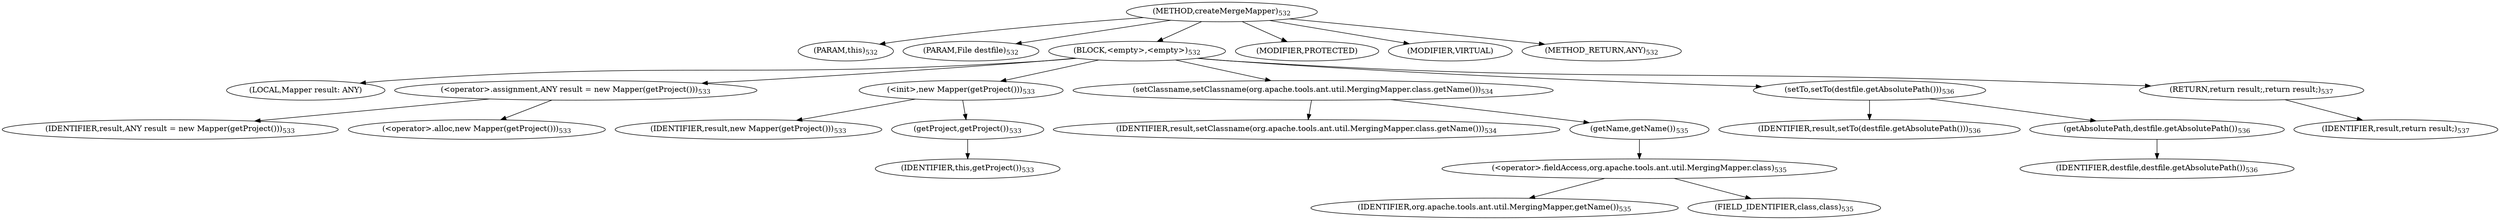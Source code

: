 digraph "createMergeMapper" {  
"1149" [label = <(METHOD,createMergeMapper)<SUB>532</SUB>> ]
"103" [label = <(PARAM,this)<SUB>532</SUB>> ]
"1150" [label = <(PARAM,File destfile)<SUB>532</SUB>> ]
"1151" [label = <(BLOCK,&lt;empty&gt;,&lt;empty&gt;)<SUB>532</SUB>> ]
"105" [label = <(LOCAL,Mapper result: ANY)> ]
"1152" [label = <(&lt;operator&gt;.assignment,ANY result = new Mapper(getProject()))<SUB>533</SUB>> ]
"1153" [label = <(IDENTIFIER,result,ANY result = new Mapper(getProject()))<SUB>533</SUB>> ]
"1154" [label = <(&lt;operator&gt;.alloc,new Mapper(getProject()))<SUB>533</SUB>> ]
"1155" [label = <(&lt;init&gt;,new Mapper(getProject()))<SUB>533</SUB>> ]
"104" [label = <(IDENTIFIER,result,new Mapper(getProject()))<SUB>533</SUB>> ]
"1156" [label = <(getProject,getProject())<SUB>533</SUB>> ]
"102" [label = <(IDENTIFIER,this,getProject())<SUB>533</SUB>> ]
"1157" [label = <(setClassname,setClassname(org.apache.tools.ant.util.MergingMapper.class.getName()))<SUB>534</SUB>> ]
"1158" [label = <(IDENTIFIER,result,setClassname(org.apache.tools.ant.util.MergingMapper.class.getName()))<SUB>534</SUB>> ]
"1159" [label = <(getName,getName())<SUB>535</SUB>> ]
"1160" [label = <(&lt;operator&gt;.fieldAccess,org.apache.tools.ant.util.MergingMapper.class)<SUB>535</SUB>> ]
"1161" [label = <(IDENTIFIER,org.apache.tools.ant.util.MergingMapper,getName())<SUB>535</SUB>> ]
"1162" [label = <(FIELD_IDENTIFIER,class,class)<SUB>535</SUB>> ]
"1163" [label = <(setTo,setTo(destfile.getAbsolutePath()))<SUB>536</SUB>> ]
"1164" [label = <(IDENTIFIER,result,setTo(destfile.getAbsolutePath()))<SUB>536</SUB>> ]
"1165" [label = <(getAbsolutePath,destfile.getAbsolutePath())<SUB>536</SUB>> ]
"1166" [label = <(IDENTIFIER,destfile,destfile.getAbsolutePath())<SUB>536</SUB>> ]
"1167" [label = <(RETURN,return result;,return result;)<SUB>537</SUB>> ]
"1168" [label = <(IDENTIFIER,result,return result;)<SUB>537</SUB>> ]
"1169" [label = <(MODIFIER,PROTECTED)> ]
"1170" [label = <(MODIFIER,VIRTUAL)> ]
"1171" [label = <(METHOD_RETURN,ANY)<SUB>532</SUB>> ]
  "1149" -> "103" 
  "1149" -> "1150" 
  "1149" -> "1151" 
  "1149" -> "1169" 
  "1149" -> "1170" 
  "1149" -> "1171" 
  "1151" -> "105" 
  "1151" -> "1152" 
  "1151" -> "1155" 
  "1151" -> "1157" 
  "1151" -> "1163" 
  "1151" -> "1167" 
  "1152" -> "1153" 
  "1152" -> "1154" 
  "1155" -> "104" 
  "1155" -> "1156" 
  "1156" -> "102" 
  "1157" -> "1158" 
  "1157" -> "1159" 
  "1159" -> "1160" 
  "1160" -> "1161" 
  "1160" -> "1162" 
  "1163" -> "1164" 
  "1163" -> "1165" 
  "1165" -> "1166" 
  "1167" -> "1168" 
}
